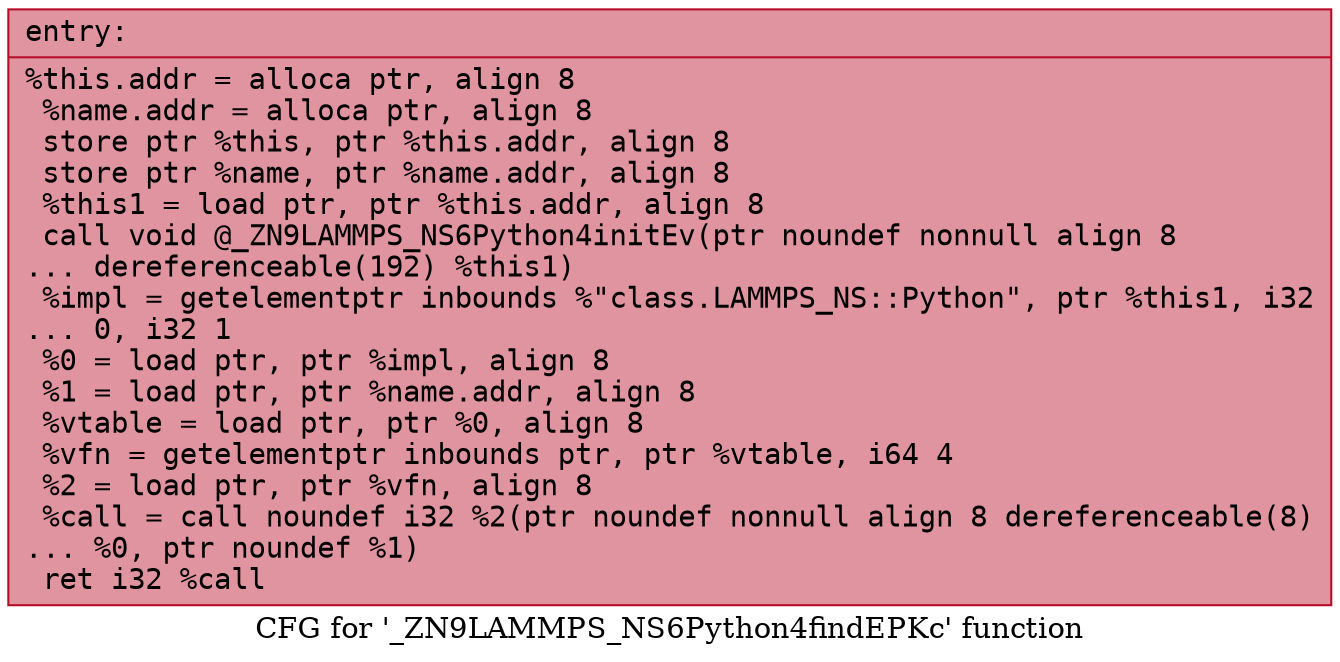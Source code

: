 digraph "CFG for '_ZN9LAMMPS_NS6Python4findEPKc' function" {
	label="CFG for '_ZN9LAMMPS_NS6Python4findEPKc' function";

	Node0x56369676ce90 [shape=record,color="#b70d28ff", style=filled, fillcolor="#b70d2870" fontname="Courier",label="{entry:\l|  %this.addr = alloca ptr, align 8\l  %name.addr = alloca ptr, align 8\l  store ptr %this, ptr %this.addr, align 8\l  store ptr %name, ptr %name.addr, align 8\l  %this1 = load ptr, ptr %this.addr, align 8\l  call void @_ZN9LAMMPS_NS6Python4initEv(ptr noundef nonnull align 8\l... dereferenceable(192) %this1)\l  %impl = getelementptr inbounds %\"class.LAMMPS_NS::Python\", ptr %this1, i32\l... 0, i32 1\l  %0 = load ptr, ptr %impl, align 8\l  %1 = load ptr, ptr %name.addr, align 8\l  %vtable = load ptr, ptr %0, align 8\l  %vfn = getelementptr inbounds ptr, ptr %vtable, i64 4\l  %2 = load ptr, ptr %vfn, align 8\l  %call = call noundef i32 %2(ptr noundef nonnull align 8 dereferenceable(8)\l... %0, ptr noundef %1)\l  ret i32 %call\l}"];
}
